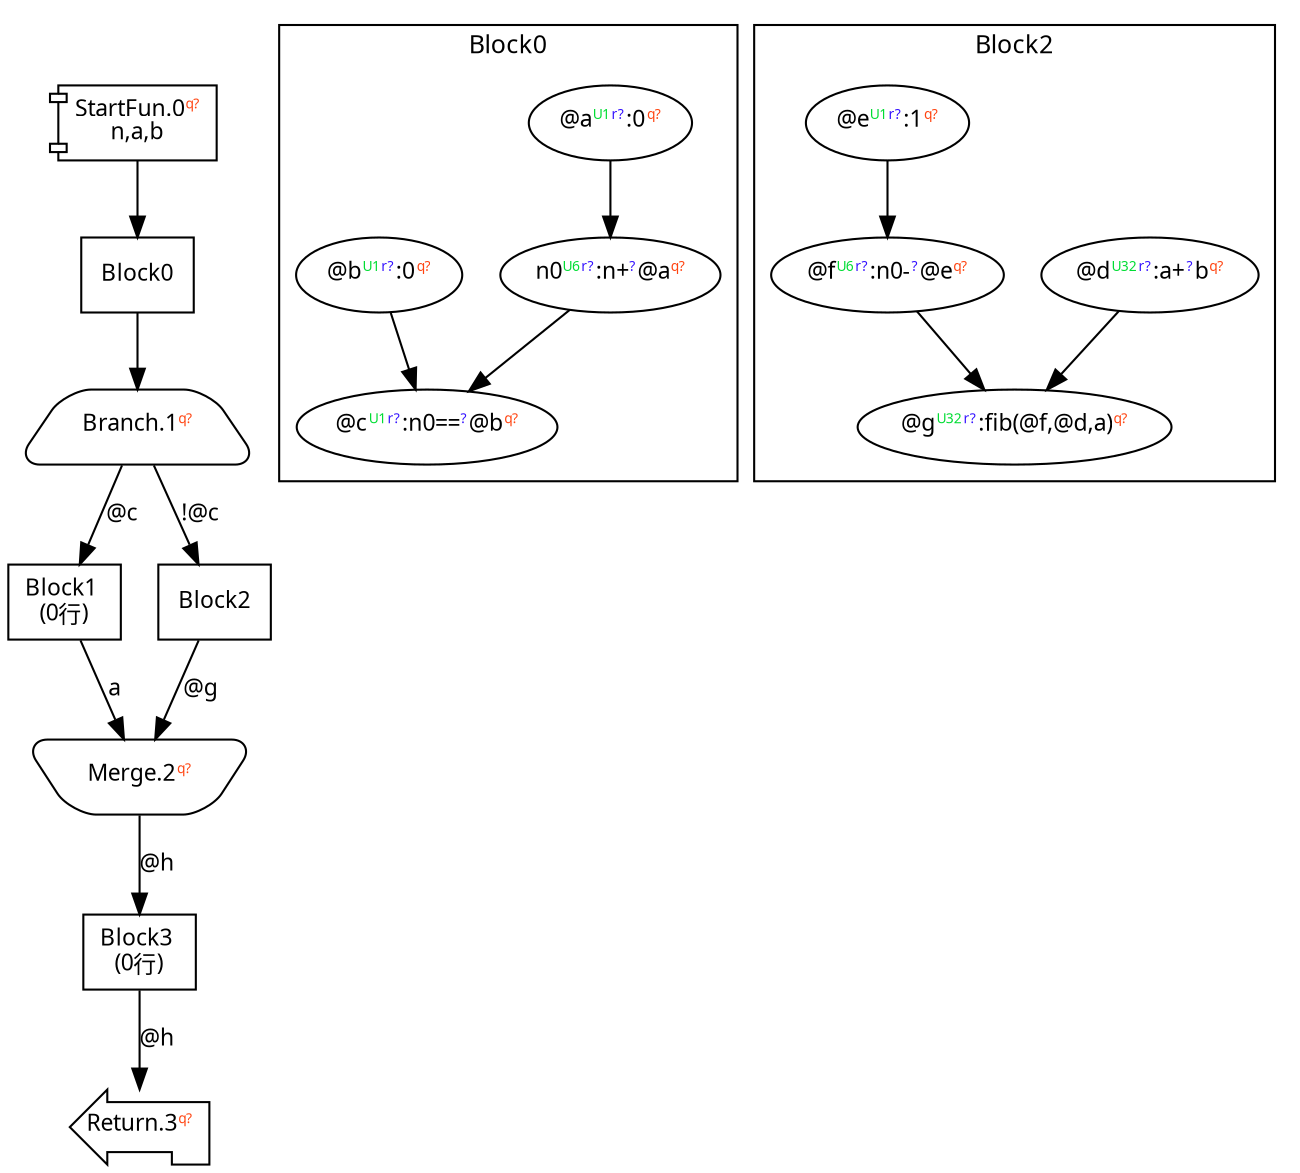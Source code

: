 digraph Program_ {
graph [fontname = "Monaco", fontsize = 12, ranksep = 0.5];
node [shape = box, fontname = "Monaco", fontsize = 11; colorscheme = pastel19];
edge [fontname = "Monaco", fontsize = 11; colorscheme = pastel19];
Jump0[label = <StartFun.0<font color="#ff4411" point-size="8"><sup>q?</sup></font><br/>n,a,b>; shape = component];
Jump0 -> Block0;
Jump1[
  label = <Branch.1<font color="#ff4411" point-size="8"><sup>q?</sup></font>>;
  shape = trapezium; style = rounded;
];
Block0 -> Jump1;
Jump1 -> Block1 [label="@c"];
Jump1 -> Block2 [label="!@c"];
Jump2[label = <Merge.2<font color="#ff4411" point-size="8"><sup>q?</sup></font>>; shape = invtrapezium; style = rounded];
Block1 -> Jump2 [label="a"];Block2 -> Jump2 [label="@g"];
Jump2 -> Block3 [label="@h"];
Jump3[label = <Return.3<font color="#ff4411" point-size="8"><sup>q?</sup></font>>; shape = lpromoter];
Block3 -> Jump3 [label="@h"];
Block0 [label = "Block0"];
Block1 [label = "Block1\l(0行)"]
Block2 [label = "Block2"];
Block3 [label = "Block3\l(0行)"]
subgraph cluster_dfg_Block0{
node [shape = oval];
label = "Block0";
ndBlock0_0 [label=<@a<font color="#00dd33" point-size="8"><sup>U1</sup></font><font color="#3311ff" point-size="8"><sup>r?</sup></font>:0<font color="#ff4411" point-size="8"><sup>q?</sup></font>>];ndBlock0_1 [label=<n0<font color="#00dd33" point-size="8"><sup>U6</sup></font><font color="#3311ff" point-size="8"><sup>r?</sup></font>:n+<font color="#3311ff" point-size="8"><sup>?</sup></font>@a<font color="#ff4411" point-size="8"><sup>q?</sup></font>>];ndBlock0_2 [label=<@b<font color="#00dd33" point-size="8"><sup>U1</sup></font><font color="#3311ff" point-size="8"><sup>r?</sup></font>:0<font color="#ff4411" point-size="8"><sup>q?</sup></font>>];ndBlock0_3 [label=<@c<font color="#00dd33" point-size="8"><sup>U1</sup></font><font color="#3311ff" point-size="8"><sup>r?</sup></font>:n0==<font color="#3311ff" point-size="8"><sup>?</sup></font>@b<font color="#ff4411" point-size="8"><sup>q?</sup></font>>];ndBlock0_0 -> ndBlock0_1;
ndBlock0_1 -> ndBlock0_3;
ndBlock0_2 -> ndBlock0_3;
}subgraph cluster_dfg_Block2{
node [shape = oval];
label = "Block2";
ndBlock2_0 [label=<@d<font color="#00dd33" point-size="8"><sup>U32</sup></font><font color="#3311ff" point-size="8"><sup>r?</sup></font>:a+<font color="#3311ff" point-size="8"><sup>?</sup></font>b<font color="#ff4411" point-size="8"><sup>q?</sup></font>>];ndBlock2_1 [label=<@e<font color="#00dd33" point-size="8"><sup>U1</sup></font><font color="#3311ff" point-size="8"><sup>r?</sup></font>:1<font color="#ff4411" point-size="8"><sup>q?</sup></font>>];ndBlock2_2 [label=<@f<font color="#00dd33" point-size="8"><sup>U6</sup></font><font color="#3311ff" point-size="8"><sup>r?</sup></font>:n0-<font color="#3311ff" point-size="8"><sup>?</sup></font>@e<font color="#ff4411" point-size="8"><sup>q?</sup></font>>];ndBlock2_3 [label=<@g<font color="#00dd33" point-size="8"><sup>U32</sup></font><font color="#3311ff" point-size="8"><sup>r?</sup></font>:fib(@f,@d,a)<font color="#ff4411" point-size="8"><sup>q?</sup></font>>];ndBlock2_1 -> ndBlock2_2;
ndBlock2_0 -> ndBlock2_3;
ndBlock2_2 -> ndBlock2_3;
}}
